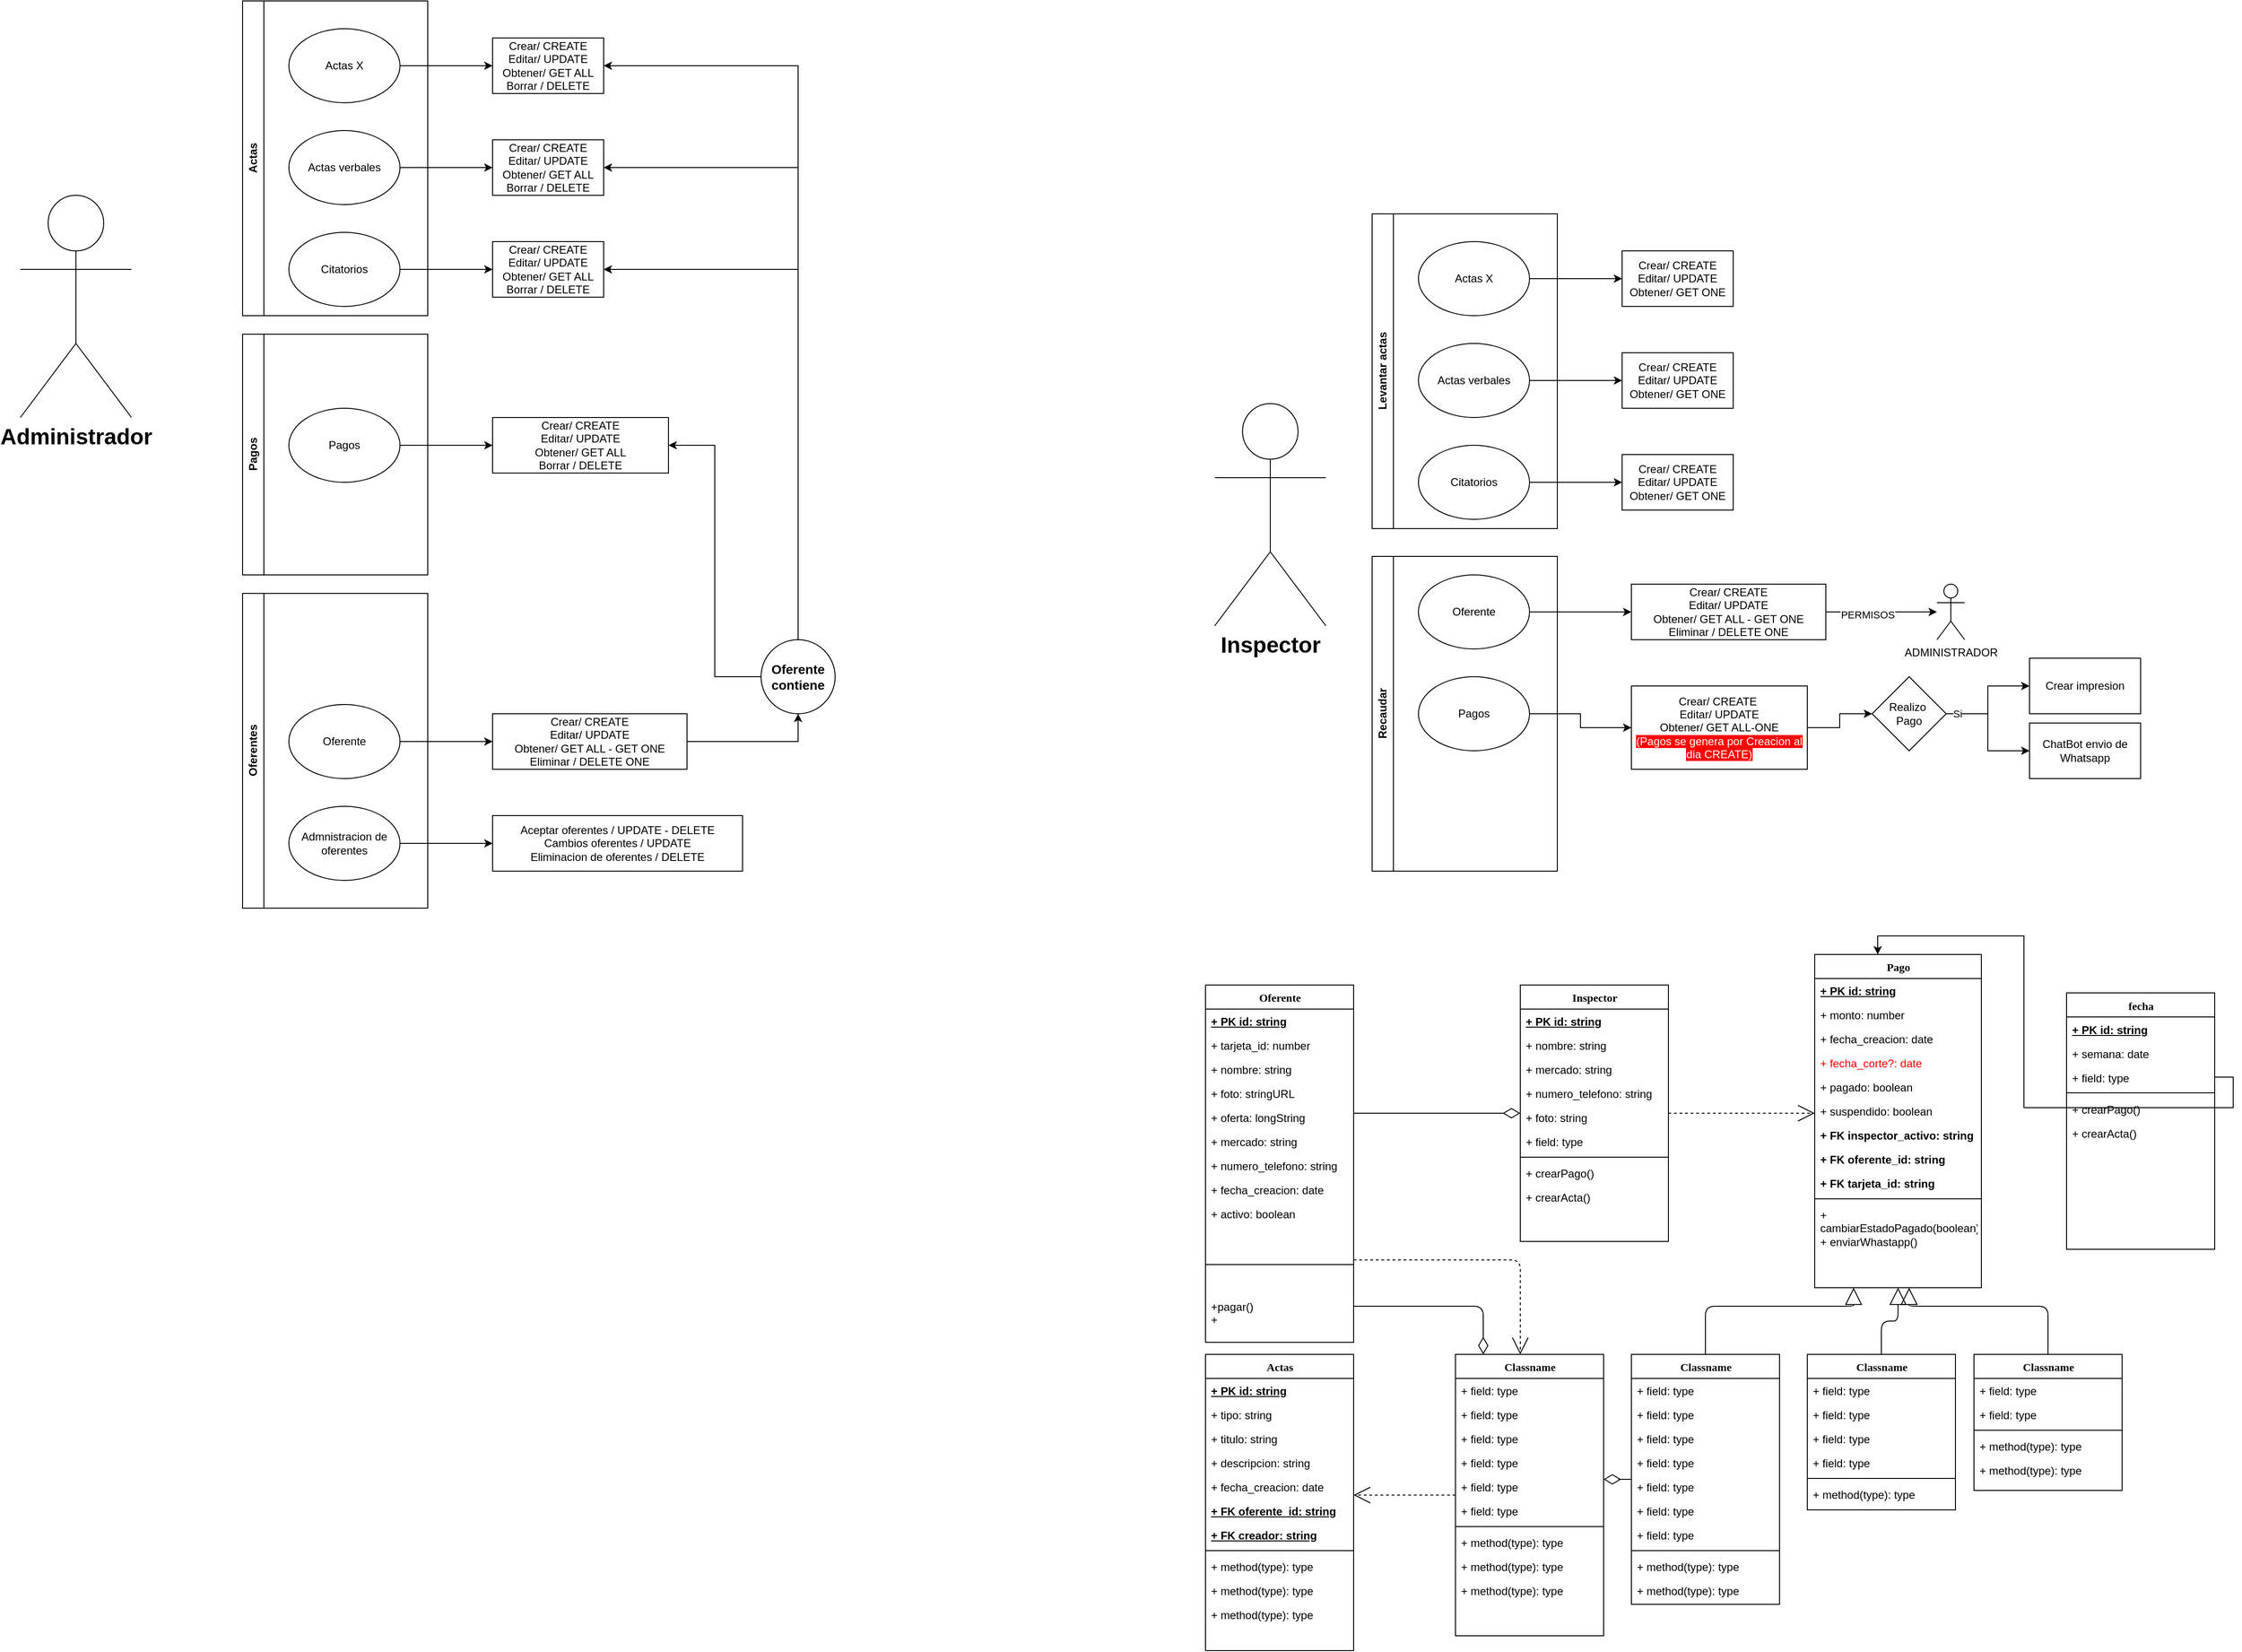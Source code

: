 <mxfile version="24.7.16">
  <diagram name="Page-1" id="xDHGTsOWCGYoqHOeXdll">
    <mxGraphModel dx="1562" dy="745" grid="1" gridSize="10" guides="1" tooltips="1" connect="1" arrows="1" fold="1" page="1" pageScale="1" pageWidth="827" pageHeight="1169" math="0" shadow="0">
      <root>
        <mxCell id="0" />
        <mxCell id="1" parent="0" />
        <mxCell id="ZH_cNL7E5htuCzBtgb42-1" style="edgeStyle=orthogonalEdgeStyle;html=1;labelBackgroundColor=none;startFill=0;startSize=8;endArrow=open;endFill=0;endSize=16;fontFamily=Verdana;fontSize=12;dashed=1;" edge="1" parent="1" source="ZH_cNL7E5htuCzBtgb42-3" target="ZH_cNL7E5htuCzBtgb42-55">
          <mxGeometry relative="1" as="geometry">
            <Array as="points">
              <mxPoint x="1420" y="1400" />
              <mxPoint x="1660" y="1400" />
            </Array>
          </mxGeometry>
        </mxCell>
        <mxCell id="ZH_cNL7E5htuCzBtgb42-2" style="edgeStyle=orthogonalEdgeStyle;html=1;labelBackgroundColor=none;startFill=0;startSize=8;endArrow=diamondThin;endFill=0;endSize=16;fontFamily=Verdana;fontSize=12;" edge="1" parent="1" source="ZH_cNL7E5htuCzBtgb42-3" target="ZH_cNL7E5htuCzBtgb42-55">
          <mxGeometry relative="1" as="geometry">
            <Array as="points">
              <mxPoint x="1370" y="1450" />
              <mxPoint x="1620" y="1450" />
            </Array>
          </mxGeometry>
        </mxCell>
        <mxCell id="ZH_cNL7E5htuCzBtgb42-3" value="Oferente" style="swimlane;html=1;fontStyle=1;align=center;verticalAlign=top;childLayout=stackLayout;horizontal=1;startSize=26;horizontalStack=0;resizeParent=1;resizeLast=0;collapsible=1;marginBottom=0;swimlaneFillColor=#ffffff;rounded=0;shadow=0;comic=0;labelBackgroundColor=none;strokeWidth=1;fillColor=none;fontFamily=Verdana;fontSize=12" vertex="1" parent="1">
          <mxGeometry x="1320" y="1103" width="160" height="386" as="geometry" />
        </mxCell>
        <mxCell id="ZH_cNL7E5htuCzBtgb42-4" value="+ PK id: string" style="text;html=1;strokeColor=none;fillColor=none;align=left;verticalAlign=top;spacingLeft=4;spacingRight=4;whiteSpace=wrap;overflow=hidden;rotatable=0;points=[[0,0.5],[1,0.5]];portConstraint=eastwest;fontStyle=5" vertex="1" parent="ZH_cNL7E5htuCzBtgb42-3">
          <mxGeometry y="26" width="160" height="26" as="geometry" />
        </mxCell>
        <mxCell id="ZH_cNL7E5htuCzBtgb42-5" value="+ tarjeta_id: number" style="text;html=1;strokeColor=none;fillColor=none;align=left;verticalAlign=top;spacingLeft=4;spacingRight=4;whiteSpace=wrap;overflow=hidden;rotatable=0;points=[[0,0.5],[1,0.5]];portConstraint=eastwest;" vertex="1" parent="ZH_cNL7E5htuCzBtgb42-3">
          <mxGeometry y="52" width="160" height="26" as="geometry" />
        </mxCell>
        <mxCell id="ZH_cNL7E5htuCzBtgb42-6" value="+ nombre: string" style="text;html=1;strokeColor=none;fillColor=none;align=left;verticalAlign=top;spacingLeft=4;spacingRight=4;whiteSpace=wrap;overflow=hidden;rotatable=0;points=[[0,0.5],[1,0.5]];portConstraint=eastwest;" vertex="1" parent="ZH_cNL7E5htuCzBtgb42-3">
          <mxGeometry y="78" width="160" height="26" as="geometry" />
        </mxCell>
        <mxCell id="ZH_cNL7E5htuCzBtgb42-7" value="+ foto: stringURL" style="text;html=1;strokeColor=none;fillColor=none;align=left;verticalAlign=top;spacingLeft=4;spacingRight=4;whiteSpace=wrap;overflow=hidden;rotatable=0;points=[[0,0.5],[1,0.5]];portConstraint=eastwest;" vertex="1" parent="ZH_cNL7E5htuCzBtgb42-3">
          <mxGeometry y="104" width="160" height="26" as="geometry" />
        </mxCell>
        <mxCell id="ZH_cNL7E5htuCzBtgb42-8" value="+ oferta: longString" style="text;html=1;strokeColor=none;fillColor=none;align=left;verticalAlign=top;spacingLeft=4;spacingRight=4;whiteSpace=wrap;overflow=hidden;rotatable=0;points=[[0,0.5],[1,0.5]];portConstraint=eastwest;" vertex="1" parent="ZH_cNL7E5htuCzBtgb42-3">
          <mxGeometry y="130" width="160" height="26" as="geometry" />
        </mxCell>
        <mxCell id="ZH_cNL7E5htuCzBtgb42-9" value="+ mercado: string" style="text;html=1;strokeColor=none;fillColor=none;align=left;verticalAlign=top;spacingLeft=4;spacingRight=4;whiteSpace=wrap;overflow=hidden;rotatable=0;points=[[0,0.5],[1,0.5]];portConstraint=eastwest;" vertex="1" parent="ZH_cNL7E5htuCzBtgb42-3">
          <mxGeometry y="156" width="160" height="26" as="geometry" />
        </mxCell>
        <mxCell id="ZH_cNL7E5htuCzBtgb42-10" value="+ numero_telefono: string" style="text;html=1;strokeColor=none;fillColor=none;align=left;verticalAlign=top;spacingLeft=4;spacingRight=4;whiteSpace=wrap;overflow=hidden;rotatable=0;points=[[0,0.5],[1,0.5]];portConstraint=eastwest;" vertex="1" parent="ZH_cNL7E5htuCzBtgb42-3">
          <mxGeometry y="182" width="160" height="26" as="geometry" />
        </mxCell>
        <mxCell id="ZH_cNL7E5htuCzBtgb42-11" value="+ fecha_creacion: date" style="text;html=1;strokeColor=none;fillColor=none;align=left;verticalAlign=top;spacingLeft=4;spacingRight=4;whiteSpace=wrap;overflow=hidden;rotatable=0;points=[[0,0.5],[1,0.5]];portConstraint=eastwest;" vertex="1" parent="ZH_cNL7E5htuCzBtgb42-3">
          <mxGeometry y="208" width="160" height="26" as="geometry" />
        </mxCell>
        <mxCell id="ZH_cNL7E5htuCzBtgb42-12" value="+ activo: boolean" style="text;html=1;strokeColor=none;fillColor=none;align=left;verticalAlign=top;spacingLeft=4;spacingRight=4;whiteSpace=wrap;overflow=hidden;rotatable=0;points=[[0,0.5],[1,0.5]];portConstraint=eastwest;" vertex="1" parent="ZH_cNL7E5htuCzBtgb42-3">
          <mxGeometry y="234" width="160" height="36" as="geometry" />
        </mxCell>
        <mxCell id="ZH_cNL7E5htuCzBtgb42-13" value="" style="line;html=1;strokeWidth=1;fillColor=none;align=left;verticalAlign=middle;spacingTop=-1;spacingLeft=3;spacingRight=3;rotatable=0;labelPosition=right;points=[];portConstraint=eastwest;" vertex="1" parent="ZH_cNL7E5htuCzBtgb42-3">
          <mxGeometry y="270" width="160" height="64" as="geometry" />
        </mxCell>
        <mxCell id="ZH_cNL7E5htuCzBtgb42-14" value="+pagar()&lt;div&gt;+&lt;/div&gt;" style="text;html=1;strokeColor=none;fillColor=none;align=left;verticalAlign=top;spacingLeft=4;spacingRight=4;whiteSpace=wrap;overflow=hidden;rotatable=0;points=[[0,0.5],[1,0.5]];portConstraint=eastwest;" vertex="1" parent="ZH_cNL7E5htuCzBtgb42-3">
          <mxGeometry y="334" width="160" height="36" as="geometry" />
        </mxCell>
        <mxCell id="ZH_cNL7E5htuCzBtgb42-16" style="edgeStyle=elbowEdgeStyle;html=1;labelBackgroundColor=none;startFill=0;startSize=8;endArrow=open;endFill=0;endSize=16;fontFamily=Verdana;fontSize=12;elbow=vertical;dashed=1;" edge="1" parent="1" source="ZH_cNL7E5htuCzBtgb42-17" target="ZH_cNL7E5htuCzBtgb42-28">
          <mxGeometry relative="1" as="geometry" />
        </mxCell>
        <mxCell id="ZH_cNL7E5htuCzBtgb42-17" value="Inspector" style="swimlane;html=1;fontStyle=1;align=center;verticalAlign=top;childLayout=stackLayout;horizontal=1;startSize=26;horizontalStack=0;resizeParent=1;resizeLast=0;collapsible=1;marginBottom=0;swimlaneFillColor=#ffffff;rounded=0;shadow=0;comic=0;labelBackgroundColor=none;strokeWidth=1;fillColor=none;fontFamily=Verdana;fontSize=12" vertex="1" parent="1">
          <mxGeometry x="1660" y="1103" width="160" height="277" as="geometry" />
        </mxCell>
        <mxCell id="ZH_cNL7E5htuCzBtgb42-18" value="+ PK id: string" style="text;html=1;strokeColor=none;fillColor=none;align=left;verticalAlign=top;spacingLeft=4;spacingRight=4;whiteSpace=wrap;overflow=hidden;rotatable=0;points=[[0,0.5],[1,0.5]];portConstraint=eastwest;fontStyle=5" vertex="1" parent="ZH_cNL7E5htuCzBtgb42-17">
          <mxGeometry y="26" width="160" height="26" as="geometry" />
        </mxCell>
        <mxCell id="ZH_cNL7E5htuCzBtgb42-19" value="+ nombre: string" style="text;html=1;strokeColor=none;fillColor=none;align=left;verticalAlign=top;spacingLeft=4;spacingRight=4;whiteSpace=wrap;overflow=hidden;rotatable=0;points=[[0,0.5],[1,0.5]];portConstraint=eastwest;" vertex="1" parent="ZH_cNL7E5htuCzBtgb42-17">
          <mxGeometry y="52" width="160" height="26" as="geometry" />
        </mxCell>
        <mxCell id="ZH_cNL7E5htuCzBtgb42-20" value="+ mercado: string" style="text;html=1;strokeColor=none;fillColor=none;align=left;verticalAlign=top;spacingLeft=4;spacingRight=4;whiteSpace=wrap;overflow=hidden;rotatable=0;points=[[0,0.5],[1,0.5]];portConstraint=eastwest;" vertex="1" parent="ZH_cNL7E5htuCzBtgb42-17">
          <mxGeometry y="78" width="160" height="26" as="geometry" />
        </mxCell>
        <mxCell id="ZH_cNL7E5htuCzBtgb42-21" value="+ numero_telefono: string" style="text;html=1;strokeColor=none;fillColor=none;align=left;verticalAlign=top;spacingLeft=4;spacingRight=4;whiteSpace=wrap;overflow=hidden;rotatable=0;points=[[0,0.5],[1,0.5]];portConstraint=eastwest;" vertex="1" parent="ZH_cNL7E5htuCzBtgb42-17">
          <mxGeometry y="104" width="160" height="26" as="geometry" />
        </mxCell>
        <mxCell id="ZH_cNL7E5htuCzBtgb42-22" value="+ foto: string" style="text;html=1;strokeColor=none;fillColor=none;align=left;verticalAlign=top;spacingLeft=4;spacingRight=4;whiteSpace=wrap;overflow=hidden;rotatable=0;points=[[0,0.5],[1,0.5]];portConstraint=eastwest;" vertex="1" parent="ZH_cNL7E5htuCzBtgb42-17">
          <mxGeometry y="130" width="160" height="26" as="geometry" />
        </mxCell>
        <mxCell id="ZH_cNL7E5htuCzBtgb42-23" value="+ field: type" style="text;html=1;strokeColor=none;fillColor=none;align=left;verticalAlign=top;spacingLeft=4;spacingRight=4;whiteSpace=wrap;overflow=hidden;rotatable=0;points=[[0,0.5],[1,0.5]];portConstraint=eastwest;" vertex="1" parent="ZH_cNL7E5htuCzBtgb42-17">
          <mxGeometry y="156" width="160" height="26" as="geometry" />
        </mxCell>
        <mxCell id="ZH_cNL7E5htuCzBtgb42-24" value="" style="line;html=1;strokeWidth=1;fillColor=none;align=left;verticalAlign=middle;spacingTop=-1;spacingLeft=3;spacingRight=3;rotatable=0;labelPosition=right;points=[];portConstraint=eastwest;" vertex="1" parent="ZH_cNL7E5htuCzBtgb42-17">
          <mxGeometry y="182" width="160" height="8" as="geometry" />
        </mxCell>
        <mxCell id="ZH_cNL7E5htuCzBtgb42-25" value="+ crearPago()" style="text;html=1;strokeColor=none;fillColor=none;align=left;verticalAlign=top;spacingLeft=4;spacingRight=4;whiteSpace=wrap;overflow=hidden;rotatable=0;points=[[0,0.5],[1,0.5]];portConstraint=eastwest;" vertex="1" parent="ZH_cNL7E5htuCzBtgb42-17">
          <mxGeometry y="190" width="160" height="26" as="geometry" />
        </mxCell>
        <mxCell id="ZH_cNL7E5htuCzBtgb42-27" value="+ crearActa()" style="text;html=1;strokeColor=none;fillColor=none;align=left;verticalAlign=top;spacingLeft=4;spacingRight=4;whiteSpace=wrap;overflow=hidden;rotatable=0;points=[[0,0.5],[1,0.5]];portConstraint=eastwest;" vertex="1" parent="ZH_cNL7E5htuCzBtgb42-17">
          <mxGeometry y="216" width="160" height="26" as="geometry" />
        </mxCell>
        <mxCell id="ZH_cNL7E5htuCzBtgb42-28" value="Pago" style="swimlane;html=1;fontStyle=1;align=center;verticalAlign=top;childLayout=stackLayout;horizontal=1;startSize=26;horizontalStack=0;resizeParent=1;resizeLast=0;collapsible=1;marginBottom=0;swimlaneFillColor=#ffffff;rounded=0;shadow=0;comic=0;labelBackgroundColor=none;strokeWidth=1;fillColor=none;fontFamily=Verdana;fontSize=12" vertex="1" parent="1">
          <mxGeometry x="1978" y="1070" width="180" height="360" as="geometry" />
        </mxCell>
        <mxCell id="ZH_cNL7E5htuCzBtgb42-29" value="+ PK id: string" style="text;html=1;strokeColor=none;fillColor=none;align=left;verticalAlign=top;spacingLeft=4;spacingRight=4;whiteSpace=wrap;overflow=hidden;rotatable=0;points=[[0,0.5],[1,0.5]];portConstraint=eastwest;fontStyle=5" vertex="1" parent="ZH_cNL7E5htuCzBtgb42-28">
          <mxGeometry y="26" width="180" height="26" as="geometry" />
        </mxCell>
        <mxCell id="ZH_cNL7E5htuCzBtgb42-30" value="+ monto: number" style="text;html=1;strokeColor=none;fillColor=none;align=left;verticalAlign=top;spacingLeft=4;spacingRight=4;whiteSpace=wrap;overflow=hidden;rotatable=0;points=[[0,0.5],[1,0.5]];portConstraint=eastwest;" vertex="1" parent="ZH_cNL7E5htuCzBtgb42-28">
          <mxGeometry y="52" width="180" height="26" as="geometry" />
        </mxCell>
        <mxCell id="ZH_cNL7E5htuCzBtgb42-31" value="+ fecha_creacion: date" style="text;html=1;strokeColor=none;fillColor=none;align=left;verticalAlign=top;spacingLeft=4;spacingRight=4;whiteSpace=wrap;overflow=hidden;rotatable=0;points=[[0,0.5],[1,0.5]];portConstraint=eastwest;" vertex="1" parent="ZH_cNL7E5htuCzBtgb42-28">
          <mxGeometry y="78" width="180" height="26" as="geometry" />
        </mxCell>
        <mxCell id="ZH_cNL7E5htuCzBtgb42-32" value="&lt;font color=&quot;#ff0000&quot;&gt;+ fecha_corte?: date&lt;/font&gt;" style="text;html=1;strokeColor=none;fillColor=none;align=left;verticalAlign=top;spacingLeft=4;spacingRight=4;whiteSpace=wrap;overflow=hidden;rotatable=0;points=[[0,0.5],[1,0.5]];portConstraint=eastwest;" vertex="1" parent="ZH_cNL7E5htuCzBtgb42-28">
          <mxGeometry y="104" width="180" height="26" as="geometry" />
        </mxCell>
        <mxCell id="ZH_cNL7E5htuCzBtgb42-33" value="+ pagado: boolean" style="text;html=1;strokeColor=none;fillColor=none;align=left;verticalAlign=top;spacingLeft=4;spacingRight=4;whiteSpace=wrap;overflow=hidden;rotatable=0;points=[[0,0.5],[1,0.5]];portConstraint=eastwest;" vertex="1" parent="ZH_cNL7E5htuCzBtgb42-28">
          <mxGeometry y="130" width="180" height="26" as="geometry" />
        </mxCell>
        <mxCell id="ZH_cNL7E5htuCzBtgb42-34" value="+ suspendido: boolean" style="text;html=1;strokeColor=none;fillColor=none;align=left;verticalAlign=top;spacingLeft=4;spacingRight=4;whiteSpace=wrap;overflow=hidden;rotatable=0;points=[[0,0.5],[1,0.5]];portConstraint=eastwest;" vertex="1" parent="ZH_cNL7E5htuCzBtgb42-28">
          <mxGeometry y="156" width="180" height="26" as="geometry" />
        </mxCell>
        <mxCell id="ZH_cNL7E5htuCzBtgb42-35" value="+ FK inspector_activo: string" style="text;html=1;strokeColor=none;fillColor=none;align=left;verticalAlign=top;spacingLeft=4;spacingRight=4;whiteSpace=wrap;overflow=hidden;rotatable=0;points=[[0,0.5],[1,0.5]];portConstraint=eastwest;fontStyle=1" vertex="1" parent="ZH_cNL7E5htuCzBtgb42-28">
          <mxGeometry y="182" width="180" height="26" as="geometry" />
        </mxCell>
        <mxCell id="ZH_cNL7E5htuCzBtgb42-36" value="+ FK oferente_id: string" style="text;html=1;strokeColor=none;fillColor=none;align=left;verticalAlign=top;spacingLeft=4;spacingRight=4;whiteSpace=wrap;overflow=hidden;rotatable=0;points=[[0,0.5],[1,0.5]];portConstraint=eastwest;fontStyle=1" vertex="1" parent="ZH_cNL7E5htuCzBtgb42-28">
          <mxGeometry y="208" width="180" height="26" as="geometry" />
        </mxCell>
        <mxCell id="ZH_cNL7E5htuCzBtgb42-37" value="+ FK tarjeta_id: string" style="text;html=1;strokeColor=none;fillColor=none;align=left;verticalAlign=top;spacingLeft=4;spacingRight=4;whiteSpace=wrap;overflow=hidden;rotatable=0;points=[[0,0.5],[1,0.5]];portConstraint=eastwest;fontStyle=1" vertex="1" parent="ZH_cNL7E5htuCzBtgb42-28">
          <mxGeometry y="234" width="180" height="26" as="geometry" />
        </mxCell>
        <mxCell id="ZH_cNL7E5htuCzBtgb42-38" value="" style="line;html=1;strokeWidth=1;fillColor=none;align=left;verticalAlign=middle;spacingTop=-1;spacingLeft=3;spacingRight=3;rotatable=0;labelPosition=right;points=[];portConstraint=eastwest;" vertex="1" parent="ZH_cNL7E5htuCzBtgb42-28">
          <mxGeometry y="260" width="180" height="8" as="geometry" />
        </mxCell>
        <mxCell id="ZH_cNL7E5htuCzBtgb42-40" value="+ cambiarEstadoPagado(boolean):boolean&lt;div&gt;+ enviarWhastapp()&lt;/div&gt;" style="text;html=1;strokeColor=none;fillColor=none;align=left;verticalAlign=top;spacingLeft=4;spacingRight=4;whiteSpace=wrap;overflow=hidden;rotatable=0;points=[[0,0.5],[1,0.5]];portConstraint=eastwest;" vertex="1" parent="ZH_cNL7E5htuCzBtgb42-28">
          <mxGeometry y="268" width="180" height="92" as="geometry" />
        </mxCell>
        <mxCell id="ZH_cNL7E5htuCzBtgb42-41" style="edgeStyle=elbowEdgeStyle;html=1;labelBackgroundColor=none;startFill=0;startSize=8;endArrow=open;endFill=0;endSize=16;fontFamily=Verdana;fontSize=12;elbow=vertical;dashed=1;" edge="1" parent="1" source="ZH_cNL7E5htuCzBtgb42-55" target="ZH_cNL7E5htuCzBtgb42-42">
          <mxGeometry relative="1" as="geometry" />
        </mxCell>
        <mxCell id="ZH_cNL7E5htuCzBtgb42-42" value="Actas" style="swimlane;html=1;fontStyle=1;align=center;verticalAlign=top;childLayout=stackLayout;horizontal=1;startSize=26;horizontalStack=0;resizeParent=1;resizeLast=0;collapsible=1;marginBottom=0;swimlaneFillColor=#ffffff;rounded=0;shadow=0;comic=0;labelBackgroundColor=none;strokeWidth=1;fillColor=none;fontFamily=Verdana;fontSize=12" vertex="1" parent="1">
          <mxGeometry x="1320" y="1502" width="160" height="320" as="geometry" />
        </mxCell>
        <mxCell id="ZH_cNL7E5htuCzBtgb42-43" value="+ PK id: string" style="text;html=1;strokeColor=none;fillColor=none;align=left;verticalAlign=top;spacingLeft=4;spacingRight=4;whiteSpace=wrap;overflow=hidden;rotatable=0;points=[[0,0.5],[1,0.5]];portConstraint=eastwest;fontStyle=5" vertex="1" parent="ZH_cNL7E5htuCzBtgb42-42">
          <mxGeometry y="26" width="160" height="26" as="geometry" />
        </mxCell>
        <mxCell id="ZH_cNL7E5htuCzBtgb42-44" value="+ tipo: string" style="text;html=1;strokeColor=none;fillColor=none;align=left;verticalAlign=top;spacingLeft=4;spacingRight=4;whiteSpace=wrap;overflow=hidden;rotatable=0;points=[[0,0.5],[1,0.5]];portConstraint=eastwest;" vertex="1" parent="ZH_cNL7E5htuCzBtgb42-42">
          <mxGeometry y="52" width="160" height="26" as="geometry" />
        </mxCell>
        <mxCell id="ZH_cNL7E5htuCzBtgb42-151" value="+ titulo: string" style="text;html=1;strokeColor=none;fillColor=none;align=left;verticalAlign=top;spacingLeft=4;spacingRight=4;whiteSpace=wrap;overflow=hidden;rotatable=0;points=[[0,0.5],[1,0.5]];portConstraint=eastwest;" vertex="1" parent="ZH_cNL7E5htuCzBtgb42-42">
          <mxGeometry y="78" width="160" height="26" as="geometry" />
        </mxCell>
        <mxCell id="ZH_cNL7E5htuCzBtgb42-45" value="+ descripcion: string" style="text;html=1;strokeColor=none;fillColor=none;align=left;verticalAlign=top;spacingLeft=4;spacingRight=4;whiteSpace=wrap;overflow=hidden;rotatable=0;points=[[0,0.5],[1,0.5]];portConstraint=eastwest;" vertex="1" parent="ZH_cNL7E5htuCzBtgb42-42">
          <mxGeometry y="104" width="160" height="26" as="geometry" />
        </mxCell>
        <mxCell id="ZH_cNL7E5htuCzBtgb42-47" value="+ fecha_creacion: date" style="text;html=1;strokeColor=none;fillColor=none;align=left;verticalAlign=top;spacingLeft=4;spacingRight=4;whiteSpace=wrap;overflow=hidden;rotatable=0;points=[[0,0.5],[1,0.5]];portConstraint=eastwest;" vertex="1" parent="ZH_cNL7E5htuCzBtgb42-42">
          <mxGeometry y="130" width="160" height="26" as="geometry" />
        </mxCell>
        <mxCell id="ZH_cNL7E5htuCzBtgb42-48" value="+ FK oferente_id: string" style="text;html=1;strokeColor=none;fillColor=none;align=left;verticalAlign=top;spacingLeft=4;spacingRight=4;whiteSpace=wrap;overflow=hidden;rotatable=0;points=[[0,0.5],[1,0.5]];portConstraint=eastwest;fontStyle=5" vertex="1" parent="ZH_cNL7E5htuCzBtgb42-42">
          <mxGeometry y="156" width="160" height="26" as="geometry" />
        </mxCell>
        <mxCell id="ZH_cNL7E5htuCzBtgb42-49" value="+ FK creador: string" style="text;html=1;strokeColor=none;fillColor=none;align=left;verticalAlign=top;spacingLeft=4;spacingRight=4;whiteSpace=wrap;overflow=hidden;rotatable=0;points=[[0,0.5],[1,0.5]];portConstraint=eastwest;fontStyle=5" vertex="1" parent="ZH_cNL7E5htuCzBtgb42-42">
          <mxGeometry y="182" width="160" height="26" as="geometry" />
        </mxCell>
        <mxCell id="ZH_cNL7E5htuCzBtgb42-50" value="" style="line;html=1;strokeWidth=1;fillColor=none;align=left;verticalAlign=middle;spacingTop=-1;spacingLeft=3;spacingRight=3;rotatable=0;labelPosition=right;points=[];portConstraint=eastwest;" vertex="1" parent="ZH_cNL7E5htuCzBtgb42-42">
          <mxGeometry y="208" width="160" height="8" as="geometry" />
        </mxCell>
        <mxCell id="ZH_cNL7E5htuCzBtgb42-51" value="+ method(type): type" style="text;html=1;strokeColor=none;fillColor=none;align=left;verticalAlign=top;spacingLeft=4;spacingRight=4;whiteSpace=wrap;overflow=hidden;rotatable=0;points=[[0,0.5],[1,0.5]];portConstraint=eastwest;" vertex="1" parent="ZH_cNL7E5htuCzBtgb42-42">
          <mxGeometry y="216" width="160" height="26" as="geometry" />
        </mxCell>
        <mxCell id="ZH_cNL7E5htuCzBtgb42-52" value="+ method(type): type" style="text;html=1;strokeColor=none;fillColor=none;align=left;verticalAlign=top;spacingLeft=4;spacingRight=4;whiteSpace=wrap;overflow=hidden;rotatable=0;points=[[0,0.5],[1,0.5]];portConstraint=eastwest;" vertex="1" parent="ZH_cNL7E5htuCzBtgb42-42">
          <mxGeometry y="242" width="160" height="26" as="geometry" />
        </mxCell>
        <mxCell id="ZH_cNL7E5htuCzBtgb42-53" value="+ method(type): type" style="text;html=1;strokeColor=none;fillColor=none;align=left;verticalAlign=top;spacingLeft=4;spacingRight=4;whiteSpace=wrap;overflow=hidden;rotatable=0;points=[[0,0.5],[1,0.5]];portConstraint=eastwest;" vertex="1" parent="ZH_cNL7E5htuCzBtgb42-42">
          <mxGeometry y="268" width="160" height="26" as="geometry" />
        </mxCell>
        <mxCell id="ZH_cNL7E5htuCzBtgb42-54" style="edgeStyle=elbowEdgeStyle;html=1;labelBackgroundColor=none;startFill=0;startSize=8;endArrow=diamondThin;endFill=0;endSize=16;fontFamily=Verdana;fontSize=12;elbow=vertical;" edge="1" parent="1" source="ZH_cNL7E5htuCzBtgb42-68" target="ZH_cNL7E5htuCzBtgb42-55">
          <mxGeometry relative="1" as="geometry" />
        </mxCell>
        <mxCell id="ZH_cNL7E5htuCzBtgb42-55" value="Classname" style="swimlane;html=1;fontStyle=1;align=center;verticalAlign=top;childLayout=stackLayout;horizontal=1;startSize=26;horizontalStack=0;resizeParent=1;resizeLast=0;collapsible=1;marginBottom=0;swimlaneFillColor=#ffffff;rounded=0;shadow=0;comic=0;labelBackgroundColor=none;strokeWidth=1;fillColor=none;fontFamily=Verdana;fontSize=12" vertex="1" parent="1">
          <mxGeometry x="1590" y="1502" width="160" height="304" as="geometry" />
        </mxCell>
        <mxCell id="ZH_cNL7E5htuCzBtgb42-56" value="+ field: type" style="text;html=1;strokeColor=none;fillColor=none;align=left;verticalAlign=top;spacingLeft=4;spacingRight=4;whiteSpace=wrap;overflow=hidden;rotatable=0;points=[[0,0.5],[1,0.5]];portConstraint=eastwest;" vertex="1" parent="ZH_cNL7E5htuCzBtgb42-55">
          <mxGeometry y="26" width="160" height="26" as="geometry" />
        </mxCell>
        <mxCell id="ZH_cNL7E5htuCzBtgb42-57" value="+ field: type" style="text;html=1;strokeColor=none;fillColor=none;align=left;verticalAlign=top;spacingLeft=4;spacingRight=4;whiteSpace=wrap;overflow=hidden;rotatable=0;points=[[0,0.5],[1,0.5]];portConstraint=eastwest;" vertex="1" parent="ZH_cNL7E5htuCzBtgb42-55">
          <mxGeometry y="52" width="160" height="26" as="geometry" />
        </mxCell>
        <mxCell id="ZH_cNL7E5htuCzBtgb42-58" value="+ field: type" style="text;html=1;strokeColor=none;fillColor=none;align=left;verticalAlign=top;spacingLeft=4;spacingRight=4;whiteSpace=wrap;overflow=hidden;rotatable=0;points=[[0,0.5],[1,0.5]];portConstraint=eastwest;" vertex="1" parent="ZH_cNL7E5htuCzBtgb42-55">
          <mxGeometry y="78" width="160" height="26" as="geometry" />
        </mxCell>
        <mxCell id="ZH_cNL7E5htuCzBtgb42-59" value="+ field: type" style="text;html=1;strokeColor=none;fillColor=none;align=left;verticalAlign=top;spacingLeft=4;spacingRight=4;whiteSpace=wrap;overflow=hidden;rotatable=0;points=[[0,0.5],[1,0.5]];portConstraint=eastwest;" vertex="1" parent="ZH_cNL7E5htuCzBtgb42-55">
          <mxGeometry y="104" width="160" height="26" as="geometry" />
        </mxCell>
        <mxCell id="ZH_cNL7E5htuCzBtgb42-60" value="+ field: type" style="text;html=1;strokeColor=none;fillColor=none;align=left;verticalAlign=top;spacingLeft=4;spacingRight=4;whiteSpace=wrap;overflow=hidden;rotatable=0;points=[[0,0.5],[1,0.5]];portConstraint=eastwest;" vertex="1" parent="ZH_cNL7E5htuCzBtgb42-55">
          <mxGeometry y="130" width="160" height="26" as="geometry" />
        </mxCell>
        <mxCell id="ZH_cNL7E5htuCzBtgb42-61" value="+ field: type" style="text;html=1;strokeColor=none;fillColor=none;align=left;verticalAlign=top;spacingLeft=4;spacingRight=4;whiteSpace=wrap;overflow=hidden;rotatable=0;points=[[0,0.5],[1,0.5]];portConstraint=eastwest;" vertex="1" parent="ZH_cNL7E5htuCzBtgb42-55">
          <mxGeometry y="156" width="160" height="26" as="geometry" />
        </mxCell>
        <mxCell id="ZH_cNL7E5htuCzBtgb42-62" value="" style="line;html=1;strokeWidth=1;fillColor=none;align=left;verticalAlign=middle;spacingTop=-1;spacingLeft=3;spacingRight=3;rotatable=0;labelPosition=right;points=[];portConstraint=eastwest;" vertex="1" parent="ZH_cNL7E5htuCzBtgb42-55">
          <mxGeometry y="182" width="160" height="8" as="geometry" />
        </mxCell>
        <mxCell id="ZH_cNL7E5htuCzBtgb42-64" value="+ method(type): type" style="text;html=1;strokeColor=none;fillColor=none;align=left;verticalAlign=top;spacingLeft=4;spacingRight=4;whiteSpace=wrap;overflow=hidden;rotatable=0;points=[[0,0.5],[1,0.5]];portConstraint=eastwest;" vertex="1" parent="ZH_cNL7E5htuCzBtgb42-55">
          <mxGeometry y="190" width="160" height="26" as="geometry" />
        </mxCell>
        <mxCell id="ZH_cNL7E5htuCzBtgb42-65" value="+ method(type): type" style="text;html=1;strokeColor=none;fillColor=none;align=left;verticalAlign=top;spacingLeft=4;spacingRight=4;whiteSpace=wrap;overflow=hidden;rotatable=0;points=[[0,0.5],[1,0.5]];portConstraint=eastwest;" vertex="1" parent="ZH_cNL7E5htuCzBtgb42-55">
          <mxGeometry y="216" width="160" height="26" as="geometry" />
        </mxCell>
        <mxCell id="ZH_cNL7E5htuCzBtgb42-66" value="+ method(type): type" style="text;html=1;strokeColor=none;fillColor=none;align=left;verticalAlign=top;spacingLeft=4;spacingRight=4;whiteSpace=wrap;overflow=hidden;rotatable=0;points=[[0,0.5],[1,0.5]];portConstraint=eastwest;" vertex="1" parent="ZH_cNL7E5htuCzBtgb42-55">
          <mxGeometry y="242" width="160" height="26" as="geometry" />
        </mxCell>
        <mxCell id="ZH_cNL7E5htuCzBtgb42-67" style="edgeStyle=orthogonalEdgeStyle;html=1;labelBackgroundColor=none;startFill=0;startSize=8;endArrow=block;endFill=0;endSize=16;fontFamily=Verdana;fontSize=12;" edge="1" parent="1" source="ZH_cNL7E5htuCzBtgb42-68" target="ZH_cNL7E5htuCzBtgb42-28">
          <mxGeometry relative="1" as="geometry">
            <Array as="points">
              <mxPoint x="1860" y="1450" />
              <mxPoint x="2020" y="1450" />
            </Array>
          </mxGeometry>
        </mxCell>
        <mxCell id="ZH_cNL7E5htuCzBtgb42-68" value="Classname" style="swimlane;html=1;fontStyle=1;align=center;verticalAlign=top;childLayout=stackLayout;horizontal=1;startSize=26;horizontalStack=0;resizeParent=1;resizeLast=0;collapsible=1;marginBottom=0;swimlaneFillColor=#ffffff;rounded=0;shadow=0;comic=0;labelBackgroundColor=none;strokeWidth=1;fillColor=none;fontFamily=Verdana;fontSize=12" vertex="1" parent="1">
          <mxGeometry x="1780" y="1502" width="160" height="270" as="geometry" />
        </mxCell>
        <mxCell id="ZH_cNL7E5htuCzBtgb42-69" value="+ field: type" style="text;html=1;strokeColor=none;fillColor=none;align=left;verticalAlign=top;spacingLeft=4;spacingRight=4;whiteSpace=wrap;overflow=hidden;rotatable=0;points=[[0,0.5],[1,0.5]];portConstraint=eastwest;" vertex="1" parent="ZH_cNL7E5htuCzBtgb42-68">
          <mxGeometry y="26" width="160" height="26" as="geometry" />
        </mxCell>
        <mxCell id="ZH_cNL7E5htuCzBtgb42-70" value="+ field: type" style="text;html=1;strokeColor=none;fillColor=none;align=left;verticalAlign=top;spacingLeft=4;spacingRight=4;whiteSpace=wrap;overflow=hidden;rotatable=0;points=[[0,0.5],[1,0.5]];portConstraint=eastwest;" vertex="1" parent="ZH_cNL7E5htuCzBtgb42-68">
          <mxGeometry y="52" width="160" height="26" as="geometry" />
        </mxCell>
        <mxCell id="ZH_cNL7E5htuCzBtgb42-71" value="+ field: type" style="text;html=1;strokeColor=none;fillColor=none;align=left;verticalAlign=top;spacingLeft=4;spacingRight=4;whiteSpace=wrap;overflow=hidden;rotatable=0;points=[[0,0.5],[1,0.5]];portConstraint=eastwest;" vertex="1" parent="ZH_cNL7E5htuCzBtgb42-68">
          <mxGeometry y="78" width="160" height="26" as="geometry" />
        </mxCell>
        <mxCell id="ZH_cNL7E5htuCzBtgb42-72" value="+ field: type" style="text;html=1;strokeColor=none;fillColor=none;align=left;verticalAlign=top;spacingLeft=4;spacingRight=4;whiteSpace=wrap;overflow=hidden;rotatable=0;points=[[0,0.5],[1,0.5]];portConstraint=eastwest;" vertex="1" parent="ZH_cNL7E5htuCzBtgb42-68">
          <mxGeometry y="104" width="160" height="26" as="geometry" />
        </mxCell>
        <mxCell id="ZH_cNL7E5htuCzBtgb42-73" value="+ field: type" style="text;html=1;strokeColor=none;fillColor=none;align=left;verticalAlign=top;spacingLeft=4;spacingRight=4;whiteSpace=wrap;overflow=hidden;rotatable=0;points=[[0,0.5],[1,0.5]];portConstraint=eastwest;" vertex="1" parent="ZH_cNL7E5htuCzBtgb42-68">
          <mxGeometry y="130" width="160" height="26" as="geometry" />
        </mxCell>
        <mxCell id="ZH_cNL7E5htuCzBtgb42-74" value="+ field: type" style="text;html=1;strokeColor=none;fillColor=none;align=left;verticalAlign=top;spacingLeft=4;spacingRight=4;whiteSpace=wrap;overflow=hidden;rotatable=0;points=[[0,0.5],[1,0.5]];portConstraint=eastwest;" vertex="1" parent="ZH_cNL7E5htuCzBtgb42-68">
          <mxGeometry y="156" width="160" height="26" as="geometry" />
        </mxCell>
        <mxCell id="ZH_cNL7E5htuCzBtgb42-75" value="+ field: type" style="text;html=1;strokeColor=none;fillColor=none;align=left;verticalAlign=top;spacingLeft=4;spacingRight=4;whiteSpace=wrap;overflow=hidden;rotatable=0;points=[[0,0.5],[1,0.5]];portConstraint=eastwest;" vertex="1" parent="ZH_cNL7E5htuCzBtgb42-68">
          <mxGeometry y="182" width="160" height="26" as="geometry" />
        </mxCell>
        <mxCell id="ZH_cNL7E5htuCzBtgb42-76" value="" style="line;html=1;strokeWidth=1;fillColor=none;align=left;verticalAlign=middle;spacingTop=-1;spacingLeft=3;spacingRight=3;rotatable=0;labelPosition=right;points=[];portConstraint=eastwest;" vertex="1" parent="ZH_cNL7E5htuCzBtgb42-68">
          <mxGeometry y="208" width="160" height="8" as="geometry" />
        </mxCell>
        <mxCell id="ZH_cNL7E5htuCzBtgb42-77" value="+ method(type): type" style="text;html=1;strokeColor=none;fillColor=none;align=left;verticalAlign=top;spacingLeft=4;spacingRight=4;whiteSpace=wrap;overflow=hidden;rotatable=0;points=[[0,0.5],[1,0.5]];portConstraint=eastwest;" vertex="1" parent="ZH_cNL7E5htuCzBtgb42-68">
          <mxGeometry y="216" width="160" height="26" as="geometry" />
        </mxCell>
        <mxCell id="ZH_cNL7E5htuCzBtgb42-78" value="+ method(type): type" style="text;html=1;strokeColor=none;fillColor=none;align=left;verticalAlign=top;spacingLeft=4;spacingRight=4;whiteSpace=wrap;overflow=hidden;rotatable=0;points=[[0,0.5],[1,0.5]];portConstraint=eastwest;" vertex="1" parent="ZH_cNL7E5htuCzBtgb42-68">
          <mxGeometry y="242" width="160" height="26" as="geometry" />
        </mxCell>
        <mxCell id="ZH_cNL7E5htuCzBtgb42-79" style="edgeStyle=orthogonalEdgeStyle;html=1;labelBackgroundColor=none;startFill=0;startSize=8;endArrow=block;endFill=0;endSize=16;fontFamily=Verdana;fontSize=12;" edge="1" parent="1" source="ZH_cNL7E5htuCzBtgb42-80" target="ZH_cNL7E5htuCzBtgb42-28">
          <mxGeometry relative="1" as="geometry" />
        </mxCell>
        <mxCell id="ZH_cNL7E5htuCzBtgb42-80" value="Classname" style="swimlane;html=1;fontStyle=1;align=center;verticalAlign=top;childLayout=stackLayout;horizontal=1;startSize=26;horizontalStack=0;resizeParent=1;resizeLast=0;collapsible=1;marginBottom=0;swimlaneFillColor=#ffffff;rounded=0;shadow=0;comic=0;labelBackgroundColor=none;strokeWidth=1;fillColor=none;fontFamily=Verdana;fontSize=12" vertex="1" parent="1">
          <mxGeometry x="1970" y="1502" width="160" height="168" as="geometry" />
        </mxCell>
        <mxCell id="ZH_cNL7E5htuCzBtgb42-81" value="+ field: type" style="text;html=1;strokeColor=none;fillColor=none;align=left;verticalAlign=top;spacingLeft=4;spacingRight=4;whiteSpace=wrap;overflow=hidden;rotatable=0;points=[[0,0.5],[1,0.5]];portConstraint=eastwest;" vertex="1" parent="ZH_cNL7E5htuCzBtgb42-80">
          <mxGeometry y="26" width="160" height="26" as="geometry" />
        </mxCell>
        <mxCell id="ZH_cNL7E5htuCzBtgb42-82" value="+ field: type" style="text;html=1;strokeColor=none;fillColor=none;align=left;verticalAlign=top;spacingLeft=4;spacingRight=4;whiteSpace=wrap;overflow=hidden;rotatable=0;points=[[0,0.5],[1,0.5]];portConstraint=eastwest;" vertex="1" parent="ZH_cNL7E5htuCzBtgb42-80">
          <mxGeometry y="52" width="160" height="26" as="geometry" />
        </mxCell>
        <mxCell id="ZH_cNL7E5htuCzBtgb42-83" value="+ field: type" style="text;html=1;strokeColor=none;fillColor=none;align=left;verticalAlign=top;spacingLeft=4;spacingRight=4;whiteSpace=wrap;overflow=hidden;rotatable=0;points=[[0,0.5],[1,0.5]];portConstraint=eastwest;" vertex="1" parent="ZH_cNL7E5htuCzBtgb42-80">
          <mxGeometry y="78" width="160" height="26" as="geometry" />
        </mxCell>
        <mxCell id="ZH_cNL7E5htuCzBtgb42-84" value="+ field: type" style="text;html=1;strokeColor=none;fillColor=none;align=left;verticalAlign=top;spacingLeft=4;spacingRight=4;whiteSpace=wrap;overflow=hidden;rotatable=0;points=[[0,0.5],[1,0.5]];portConstraint=eastwest;" vertex="1" parent="ZH_cNL7E5htuCzBtgb42-80">
          <mxGeometry y="104" width="160" height="26" as="geometry" />
        </mxCell>
        <mxCell id="ZH_cNL7E5htuCzBtgb42-85" value="" style="line;html=1;strokeWidth=1;fillColor=none;align=left;verticalAlign=middle;spacingTop=-1;spacingLeft=3;spacingRight=3;rotatable=0;labelPosition=right;points=[];portConstraint=eastwest;" vertex="1" parent="ZH_cNL7E5htuCzBtgb42-80">
          <mxGeometry y="130" width="160" height="8" as="geometry" />
        </mxCell>
        <mxCell id="ZH_cNL7E5htuCzBtgb42-86" value="+ method(type): type" style="text;html=1;strokeColor=none;fillColor=none;align=left;verticalAlign=top;spacingLeft=4;spacingRight=4;whiteSpace=wrap;overflow=hidden;rotatable=0;points=[[0,0.5],[1,0.5]];portConstraint=eastwest;" vertex="1" parent="ZH_cNL7E5htuCzBtgb42-80">
          <mxGeometry y="138" width="160" height="26" as="geometry" />
        </mxCell>
        <mxCell id="ZH_cNL7E5htuCzBtgb42-87" style="edgeStyle=orthogonalEdgeStyle;html=1;labelBackgroundColor=none;startFill=0;startSize=8;endArrow=block;endFill=0;endSize=16;fontFamily=Verdana;fontSize=12;" edge="1" parent="1" source="ZH_cNL7E5htuCzBtgb42-88" target="ZH_cNL7E5htuCzBtgb42-28">
          <mxGeometry relative="1" as="geometry">
            <Array as="points">
              <mxPoint x="2230" y="1450" />
              <mxPoint x="2080" y="1450" />
            </Array>
          </mxGeometry>
        </mxCell>
        <mxCell id="ZH_cNL7E5htuCzBtgb42-88" value="Classname" style="swimlane;html=1;fontStyle=1;align=center;verticalAlign=top;childLayout=stackLayout;horizontal=1;startSize=26;horizontalStack=0;resizeParent=1;resizeLast=0;collapsible=1;marginBottom=0;swimlaneFillColor=#ffffff;rounded=0;shadow=0;comic=0;labelBackgroundColor=none;strokeWidth=1;fillColor=none;fontFamily=Verdana;fontSize=12" vertex="1" parent="1">
          <mxGeometry x="2150" y="1502.0" width="160" height="147" as="geometry" />
        </mxCell>
        <mxCell id="ZH_cNL7E5htuCzBtgb42-89" value="+ field: type" style="text;html=1;strokeColor=none;fillColor=none;align=left;verticalAlign=top;spacingLeft=4;spacingRight=4;whiteSpace=wrap;overflow=hidden;rotatable=0;points=[[0,0.5],[1,0.5]];portConstraint=eastwest;" vertex="1" parent="ZH_cNL7E5htuCzBtgb42-88">
          <mxGeometry y="26" width="160" height="26" as="geometry" />
        </mxCell>
        <mxCell id="ZH_cNL7E5htuCzBtgb42-90" value="+ field: type" style="text;html=1;strokeColor=none;fillColor=none;align=left;verticalAlign=top;spacingLeft=4;spacingRight=4;whiteSpace=wrap;overflow=hidden;rotatable=0;points=[[0,0.5],[1,0.5]];portConstraint=eastwest;" vertex="1" parent="ZH_cNL7E5htuCzBtgb42-88">
          <mxGeometry y="52" width="160" height="26" as="geometry" />
        </mxCell>
        <mxCell id="ZH_cNL7E5htuCzBtgb42-91" value="" style="line;html=1;strokeWidth=1;fillColor=none;align=left;verticalAlign=middle;spacingTop=-1;spacingLeft=3;spacingRight=3;rotatable=0;labelPosition=right;points=[];portConstraint=eastwest;" vertex="1" parent="ZH_cNL7E5htuCzBtgb42-88">
          <mxGeometry y="78" width="160" height="8" as="geometry" />
        </mxCell>
        <mxCell id="ZH_cNL7E5htuCzBtgb42-92" value="+ method(type): type" style="text;html=1;strokeColor=none;fillColor=none;align=left;verticalAlign=top;spacingLeft=4;spacingRight=4;whiteSpace=wrap;overflow=hidden;rotatable=0;points=[[0,0.5],[1,0.5]];portConstraint=eastwest;" vertex="1" parent="ZH_cNL7E5htuCzBtgb42-88">
          <mxGeometry y="86" width="160" height="26" as="geometry" />
        </mxCell>
        <mxCell id="ZH_cNL7E5htuCzBtgb42-93" value="+ method(type): type" style="text;html=1;strokeColor=none;fillColor=none;align=left;verticalAlign=top;spacingLeft=4;spacingRight=4;whiteSpace=wrap;overflow=hidden;rotatable=0;points=[[0,0.5],[1,0.5]];portConstraint=eastwest;" vertex="1" parent="ZH_cNL7E5htuCzBtgb42-88">
          <mxGeometry y="112" width="160" height="26" as="geometry" />
        </mxCell>
        <mxCell id="ZH_cNL7E5htuCzBtgb42-94" style="edgeStyle=elbowEdgeStyle;html=1;labelBackgroundColor=none;startFill=0;startSize=8;endArrow=diamondThin;endFill=0;endSize=16;fontFamily=Verdana;fontSize=12;elbow=vertical;" edge="1" parent="1" source="ZH_cNL7E5htuCzBtgb42-3" target="ZH_cNL7E5htuCzBtgb42-17">
          <mxGeometry relative="1" as="geometry">
            <mxPoint x="1480" y="1279.882" as="sourcePoint" />
          </mxGeometry>
        </mxCell>
        <mxCell id="ZH_cNL7E5htuCzBtgb42-95" value="&lt;font style=&quot;font-size: 24px;&quot;&gt;&lt;b&gt;Inspector&lt;/b&gt;&lt;/font&gt;" style="shape=umlActor;verticalLabelPosition=bottom;verticalAlign=top;html=1;outlineConnect=0;" vertex="1" parent="1">
          <mxGeometry x="1330" y="475" width="120" height="240" as="geometry" />
        </mxCell>
        <mxCell id="ZH_cNL7E5htuCzBtgb42-96" value="Recaudar" style="swimlane;horizontal=0;whiteSpace=wrap;html=1;" vertex="1" parent="1">
          <mxGeometry x="1500" y="640" width="200" height="340" as="geometry" />
        </mxCell>
        <mxCell id="ZH_cNL7E5htuCzBtgb42-97" value="Oferente" style="ellipse;whiteSpace=wrap;html=1;" vertex="1" parent="ZH_cNL7E5htuCzBtgb42-96">
          <mxGeometry x="50" y="20" width="120" height="80" as="geometry" />
        </mxCell>
        <mxCell id="ZH_cNL7E5htuCzBtgb42-98" value="Pagos" style="ellipse;whiteSpace=wrap;html=1;" vertex="1" parent="ZH_cNL7E5htuCzBtgb42-96">
          <mxGeometry x="50" y="130" width="120" height="80" as="geometry" />
        </mxCell>
        <mxCell id="ZH_cNL7E5htuCzBtgb42-99" value="Levantar actas" style="swimlane;horizontal=0;whiteSpace=wrap;html=1;" vertex="1" parent="1">
          <mxGeometry x="1500" y="270" width="200" height="340" as="geometry" />
        </mxCell>
        <mxCell id="ZH_cNL7E5htuCzBtgb42-100" value="Actas X" style="ellipse;whiteSpace=wrap;html=1;" vertex="1" parent="ZH_cNL7E5htuCzBtgb42-99">
          <mxGeometry x="50" y="30" width="120" height="80" as="geometry" />
        </mxCell>
        <mxCell id="ZH_cNL7E5htuCzBtgb42-101" value="Actas verbales" style="ellipse;whiteSpace=wrap;html=1;" vertex="1" parent="ZH_cNL7E5htuCzBtgb42-99">
          <mxGeometry x="50" y="140" width="120" height="80" as="geometry" />
        </mxCell>
        <mxCell id="ZH_cNL7E5htuCzBtgb42-102" value="Citatorios" style="ellipse;whiteSpace=wrap;html=1;" vertex="1" parent="ZH_cNL7E5htuCzBtgb42-99">
          <mxGeometry x="50" y="250" width="120" height="80" as="geometry" />
        </mxCell>
        <mxCell id="ZH_cNL7E5htuCzBtgb42-103" value="Crear/ CREATE&lt;br&gt;Editar/ UPDATE&lt;br&gt;Obtener/ GET ONE" style="rounded=0;whiteSpace=wrap;html=1;" vertex="1" parent="1">
          <mxGeometry x="1770" y="310" width="120" height="60" as="geometry" />
        </mxCell>
        <mxCell id="ZH_cNL7E5htuCzBtgb42-104" style="edgeStyle=orthogonalEdgeStyle;rounded=0;orthogonalLoop=1;jettySize=auto;html=1;" edge="1" parent="1" source="ZH_cNL7E5htuCzBtgb42-100" target="ZH_cNL7E5htuCzBtgb42-103">
          <mxGeometry relative="1" as="geometry" />
        </mxCell>
        <mxCell id="ZH_cNL7E5htuCzBtgb42-105" style="edgeStyle=orthogonalEdgeStyle;rounded=0;orthogonalLoop=1;jettySize=auto;html=1;entryX=0;entryY=0.5;entryDx=0;entryDy=0;" edge="1" parent="1" source="ZH_cNL7E5htuCzBtgb42-101" target="ZH_cNL7E5htuCzBtgb42-106">
          <mxGeometry relative="1" as="geometry">
            <mxPoint x="1770" y="450" as="targetPoint" />
          </mxGeometry>
        </mxCell>
        <mxCell id="ZH_cNL7E5htuCzBtgb42-106" value="Crear/ CREATE&lt;br&gt;Editar/ UPDATE&lt;br&gt;Obtener/ GET ONE" style="rounded=0;whiteSpace=wrap;html=1;" vertex="1" parent="1">
          <mxGeometry x="1770" y="420" width="120" height="60" as="geometry" />
        </mxCell>
        <mxCell id="ZH_cNL7E5htuCzBtgb42-107" value="Crear/ CREATE&lt;br&gt;Editar/ UPDATE&lt;br&gt;Obtener/ GET ONE" style="rounded=0;whiteSpace=wrap;html=1;" vertex="1" parent="1">
          <mxGeometry x="1770" y="530" width="120" height="60" as="geometry" />
        </mxCell>
        <mxCell id="ZH_cNL7E5htuCzBtgb42-108" style="edgeStyle=orthogonalEdgeStyle;rounded=0;orthogonalLoop=1;jettySize=auto;html=1;exitX=1;exitY=0.5;exitDx=0;exitDy=0;entryX=0;entryY=0.5;entryDx=0;entryDy=0;" edge="1" parent="1" source="ZH_cNL7E5htuCzBtgb42-102" target="ZH_cNL7E5htuCzBtgb42-107">
          <mxGeometry relative="1" as="geometry" />
        </mxCell>
        <mxCell id="ZH_cNL7E5htuCzBtgb42-109" style="edgeStyle=orthogonalEdgeStyle;rounded=0;orthogonalLoop=1;jettySize=auto;html=1;exitX=1;exitY=0.5;exitDx=0;exitDy=0;" edge="1" parent="1" source="ZH_cNL7E5htuCzBtgb42-111" target="ZH_cNL7E5htuCzBtgb42-116">
          <mxGeometry relative="1" as="geometry" />
        </mxCell>
        <mxCell id="ZH_cNL7E5htuCzBtgb42-110" value="PERMISOS" style="edgeLabel;html=1;align=center;verticalAlign=middle;resizable=0;points=[];" vertex="1" connectable="0" parent="ZH_cNL7E5htuCzBtgb42-109">
          <mxGeometry x="-0.253" y="-3" relative="1" as="geometry">
            <mxPoint as="offset" />
          </mxGeometry>
        </mxCell>
        <mxCell id="ZH_cNL7E5htuCzBtgb42-111" value="Crear/ CREATE&lt;br&gt;Editar/ UPDATE&lt;br&gt;Obtener/ GET ALL - GET ONE&lt;div&gt;Eliminar / DELETE ONE&lt;/div&gt;" style="rounded=0;whiteSpace=wrap;html=1;" vertex="1" parent="1">
          <mxGeometry x="1780" y="670" width="210" height="60" as="geometry" />
        </mxCell>
        <mxCell id="ZH_cNL7E5htuCzBtgb42-112" style="edgeStyle=orthogonalEdgeStyle;rounded=0;orthogonalLoop=1;jettySize=auto;html=1;exitX=1;exitY=0.5;exitDx=0;exitDy=0;entryX=0;entryY=0.5;entryDx=0;entryDy=0;" edge="1" parent="1" source="ZH_cNL7E5htuCzBtgb42-113" target="ZH_cNL7E5htuCzBtgb42-120">
          <mxGeometry relative="1" as="geometry" />
        </mxCell>
        <mxCell id="ZH_cNL7E5htuCzBtgb42-113" value="&lt;div&gt;Crear/ CREATE&amp;nbsp;&lt;/div&gt;Editar/ UPDATE&lt;br style=&quot;font-size: 12px;&quot;&gt;Obtener/ GET ALL-ONE&lt;div&gt;&lt;font style=&quot;background-color: rgb(255, 0, 0);&quot; color=&quot;#ffffff&quot;&gt;(Pagos se genera por Creacion al dia CREATE)&lt;/font&gt;&lt;/div&gt;" style="rounded=0;whiteSpace=wrap;html=1;fontSize=12;labelPosition=center;verticalLabelPosition=middle;align=center;verticalAlign=middle;" vertex="1" parent="1">
          <mxGeometry x="1780" y="780" width="190" height="90" as="geometry" />
        </mxCell>
        <mxCell id="ZH_cNL7E5htuCzBtgb42-114" style="edgeStyle=orthogonalEdgeStyle;rounded=0;orthogonalLoop=1;jettySize=auto;html=1;exitX=1;exitY=0.5;exitDx=0;exitDy=0;" edge="1" parent="1" source="ZH_cNL7E5htuCzBtgb42-98" target="ZH_cNL7E5htuCzBtgb42-113">
          <mxGeometry relative="1" as="geometry" />
        </mxCell>
        <mxCell id="ZH_cNL7E5htuCzBtgb42-115" style="edgeStyle=orthogonalEdgeStyle;rounded=0;orthogonalLoop=1;jettySize=auto;html=1;exitX=1;exitY=0.5;exitDx=0;exitDy=0;entryX=0;entryY=0.5;entryDx=0;entryDy=0;" edge="1" parent="1" source="ZH_cNL7E5htuCzBtgb42-97" target="ZH_cNL7E5htuCzBtgb42-111">
          <mxGeometry relative="1" as="geometry" />
        </mxCell>
        <mxCell id="ZH_cNL7E5htuCzBtgb42-116" value="ADMINISTRADOR" style="shape=umlActor;verticalLabelPosition=bottom;verticalAlign=top;html=1;outlineConnect=0;" vertex="1" parent="1">
          <mxGeometry x="2110" y="670" width="30" height="60" as="geometry" />
        </mxCell>
        <mxCell id="ZH_cNL7E5htuCzBtgb42-117" style="edgeStyle=orthogonalEdgeStyle;rounded=0;orthogonalLoop=1;jettySize=auto;html=1;entryX=0;entryY=0.5;entryDx=0;entryDy=0;" edge="1" parent="1" source="ZH_cNL7E5htuCzBtgb42-120" target="ZH_cNL7E5htuCzBtgb42-121">
          <mxGeometry relative="1" as="geometry" />
        </mxCell>
        <mxCell id="ZH_cNL7E5htuCzBtgb42-118" style="edgeStyle=orthogonalEdgeStyle;rounded=0;orthogonalLoop=1;jettySize=auto;html=1;exitX=1;exitY=0.5;exitDx=0;exitDy=0;" edge="1" parent="1" source="ZH_cNL7E5htuCzBtgb42-120" target="ZH_cNL7E5htuCzBtgb42-122">
          <mxGeometry relative="1" as="geometry" />
        </mxCell>
        <mxCell id="ZH_cNL7E5htuCzBtgb42-119" value="Si" style="edgeLabel;html=1;align=center;verticalAlign=middle;resizable=0;points=[];" vertex="1" connectable="0" parent="ZH_cNL7E5htuCzBtgb42-118">
          <mxGeometry x="-0.815" relative="1" as="geometry">
            <mxPoint as="offset" />
          </mxGeometry>
        </mxCell>
        <mxCell id="ZH_cNL7E5htuCzBtgb42-120" value="Realizo&amp;nbsp;&lt;div&gt;Pago&lt;/div&gt;" style="rhombus;whiteSpace=wrap;html=1;" vertex="1" parent="1">
          <mxGeometry x="2040" y="770" width="80" height="80" as="geometry" />
        </mxCell>
        <mxCell id="ZH_cNL7E5htuCzBtgb42-121" value="Crear impresion" style="rounded=0;whiteSpace=wrap;html=1;" vertex="1" parent="1">
          <mxGeometry x="2210" y="750" width="120" height="60" as="geometry" />
        </mxCell>
        <mxCell id="ZH_cNL7E5htuCzBtgb42-122" value="ChatBot envio de Whatsapp" style="rounded=0;whiteSpace=wrap;html=1;" vertex="1" parent="1">
          <mxGeometry x="2210" y="820" width="120" height="60" as="geometry" />
        </mxCell>
        <mxCell id="ZH_cNL7E5htuCzBtgb42-123" value="&lt;font style=&quot;font-size: 24px;&quot;&gt;&lt;b&gt;Administrador&lt;/b&gt;&lt;/font&gt;" style="shape=umlActor;verticalLabelPosition=bottom;verticalAlign=top;html=1;outlineConnect=0;" vertex="1" parent="1">
          <mxGeometry x="40" y="250" width="120" height="240" as="geometry" />
        </mxCell>
        <mxCell id="ZH_cNL7E5htuCzBtgb42-124" value="Actas" style="swimlane;horizontal=0;whiteSpace=wrap;html=1;" vertex="1" parent="1">
          <mxGeometry x="280" y="40" width="200" height="340" as="geometry" />
        </mxCell>
        <mxCell id="ZH_cNL7E5htuCzBtgb42-125" value="Actas X" style="ellipse;whiteSpace=wrap;html=1;" vertex="1" parent="ZH_cNL7E5htuCzBtgb42-124">
          <mxGeometry x="50" y="30" width="120" height="80" as="geometry" />
        </mxCell>
        <mxCell id="ZH_cNL7E5htuCzBtgb42-126" value="Actas verbales" style="ellipse;whiteSpace=wrap;html=1;" vertex="1" parent="ZH_cNL7E5htuCzBtgb42-124">
          <mxGeometry x="50" y="140" width="120" height="80" as="geometry" />
        </mxCell>
        <mxCell id="ZH_cNL7E5htuCzBtgb42-127" value="Citatorios" style="ellipse;whiteSpace=wrap;html=1;" vertex="1" parent="ZH_cNL7E5htuCzBtgb42-124">
          <mxGeometry x="50" y="250" width="120" height="80" as="geometry" />
        </mxCell>
        <mxCell id="ZH_cNL7E5htuCzBtgb42-128" value="Crear/ CREATE&lt;br&gt;Editar/ UPDATE&lt;br&gt;Obtener/ GET ALL&lt;div&gt;Borrar / DELETE&lt;/div&gt;" style="rounded=0;whiteSpace=wrap;html=1;" vertex="1" parent="1">
          <mxGeometry x="550" y="80" width="120" height="60" as="geometry" />
        </mxCell>
        <mxCell id="ZH_cNL7E5htuCzBtgb42-129" style="edgeStyle=orthogonalEdgeStyle;rounded=0;orthogonalLoop=1;jettySize=auto;html=1;" edge="1" parent="1" source="ZH_cNL7E5htuCzBtgb42-125" target="ZH_cNL7E5htuCzBtgb42-128">
          <mxGeometry relative="1" as="geometry" />
        </mxCell>
        <mxCell id="ZH_cNL7E5htuCzBtgb42-130" style="edgeStyle=orthogonalEdgeStyle;rounded=0;orthogonalLoop=1;jettySize=auto;html=1;entryX=0;entryY=0.5;entryDx=0;entryDy=0;" edge="1" parent="1" source="ZH_cNL7E5htuCzBtgb42-126" target="ZH_cNL7E5htuCzBtgb42-131">
          <mxGeometry relative="1" as="geometry">
            <mxPoint x="550" y="220" as="targetPoint" />
          </mxGeometry>
        </mxCell>
        <mxCell id="ZH_cNL7E5htuCzBtgb42-131" value="Crear/ CREATE&lt;br&gt;Editar/ UPDATE&lt;br&gt;Obtener/ GET ALL&lt;div&gt;Borrar / DELETE&lt;/div&gt;" style="rounded=0;whiteSpace=wrap;html=1;" vertex="1" parent="1">
          <mxGeometry x="550" y="190" width="120" height="60" as="geometry" />
        </mxCell>
        <mxCell id="ZH_cNL7E5htuCzBtgb42-132" value="Crear/ CREATE&lt;br&gt;Editar/ UPDATE&lt;br&gt;Obtener/ GET ALL&lt;div&gt;Borrar / DELETE&lt;/div&gt;" style="rounded=0;whiteSpace=wrap;html=1;" vertex="1" parent="1">
          <mxGeometry x="550" y="300" width="120" height="60" as="geometry" />
        </mxCell>
        <mxCell id="ZH_cNL7E5htuCzBtgb42-133" style="edgeStyle=orthogonalEdgeStyle;rounded=0;orthogonalLoop=1;jettySize=auto;html=1;exitX=1;exitY=0.5;exitDx=0;exitDy=0;entryX=0;entryY=0.5;entryDx=0;entryDy=0;" edge="1" parent="1" source="ZH_cNL7E5htuCzBtgb42-127" target="ZH_cNL7E5htuCzBtgb42-132">
          <mxGeometry relative="1" as="geometry" />
        </mxCell>
        <mxCell id="ZH_cNL7E5htuCzBtgb42-134" value="Crear/ CREATE&lt;br&gt;Editar/ UPDATE&lt;br&gt;Obtener/ GET ALL&lt;div&gt;Borrar / DELETE&lt;/div&gt;" style="rounded=0;whiteSpace=wrap;html=1;fontSize=12;labelPosition=center;verticalLabelPosition=middle;align=center;verticalAlign=middle;" vertex="1" parent="1">
          <mxGeometry x="550" y="490" width="190" height="60" as="geometry" />
        </mxCell>
        <mxCell id="ZH_cNL7E5htuCzBtgb42-135" style="edgeStyle=orthogonalEdgeStyle;rounded=0;orthogonalLoop=1;jettySize=auto;html=1;exitX=1;exitY=0.5;exitDx=0;exitDy=0;" edge="1" parent="1" source="ZH_cNL7E5htuCzBtgb42-137" target="ZH_cNL7E5htuCzBtgb42-134">
          <mxGeometry relative="1" as="geometry" />
        </mxCell>
        <mxCell id="ZH_cNL7E5htuCzBtgb42-136" value="Pagos" style="swimlane;horizontal=0;whiteSpace=wrap;html=1;" vertex="1" parent="1">
          <mxGeometry x="280" y="400" width="200" height="260" as="geometry" />
        </mxCell>
        <mxCell id="ZH_cNL7E5htuCzBtgb42-137" value="Pagos" style="ellipse;whiteSpace=wrap;html=1;" vertex="1" parent="ZH_cNL7E5htuCzBtgb42-136">
          <mxGeometry x="50" y="80" width="120" height="80" as="geometry" />
        </mxCell>
        <mxCell id="ZH_cNL7E5htuCzBtgb42-138" style="edgeStyle=orthogonalEdgeStyle;rounded=0;orthogonalLoop=1;jettySize=auto;html=1;entryX=0.5;entryY=1;entryDx=0;entryDy=0;" edge="1" parent="1" source="ZH_cNL7E5htuCzBtgb42-139" target="ZH_cNL7E5htuCzBtgb42-148">
          <mxGeometry relative="1" as="geometry">
            <mxPoint x="850" y="670" as="targetPoint" />
          </mxGeometry>
        </mxCell>
        <mxCell id="ZH_cNL7E5htuCzBtgb42-139" value="Crear/ CREATE&lt;br&gt;Editar/ UPDATE&lt;br&gt;Obtener/ GET ALL - GET ONE&lt;div&gt;Eliminar / DELETE ONE&lt;/div&gt;" style="rounded=0;whiteSpace=wrap;html=1;" vertex="1" parent="1">
          <mxGeometry x="550" y="810" width="210" height="60" as="geometry" />
        </mxCell>
        <mxCell id="ZH_cNL7E5htuCzBtgb42-140" style="edgeStyle=orthogonalEdgeStyle;rounded=0;orthogonalLoop=1;jettySize=auto;html=1;exitX=1;exitY=0.5;exitDx=0;exitDy=0;entryX=0;entryY=0.5;entryDx=0;entryDy=0;" edge="1" parent="1" source="ZH_cNL7E5htuCzBtgb42-142" target="ZH_cNL7E5htuCzBtgb42-139">
          <mxGeometry relative="1" as="geometry" />
        </mxCell>
        <mxCell id="ZH_cNL7E5htuCzBtgb42-141" value="Oferentes" style="swimlane;horizontal=0;whiteSpace=wrap;html=1;startSize=23;" vertex="1" parent="1">
          <mxGeometry x="280" y="680" width="200" height="340" as="geometry" />
        </mxCell>
        <mxCell id="ZH_cNL7E5htuCzBtgb42-142" value="Oferente" style="ellipse;whiteSpace=wrap;html=1;" vertex="1" parent="ZH_cNL7E5htuCzBtgb42-141">
          <mxGeometry x="50" y="120" width="120" height="80" as="geometry" />
        </mxCell>
        <mxCell id="ZH_cNL7E5htuCzBtgb42-143" value="Admnistracion de oferentes" style="ellipse;whiteSpace=wrap;html=1;" vertex="1" parent="ZH_cNL7E5htuCzBtgb42-141">
          <mxGeometry x="50" y="230" width="120" height="80" as="geometry" />
        </mxCell>
        <mxCell id="ZH_cNL7E5htuCzBtgb42-144" style="edgeStyle=orthogonalEdgeStyle;rounded=0;orthogonalLoop=1;jettySize=auto;html=1;entryX=1;entryY=0.5;entryDx=0;entryDy=0;" edge="1" parent="1" source="ZH_cNL7E5htuCzBtgb42-148" target="ZH_cNL7E5htuCzBtgb42-134">
          <mxGeometry relative="1" as="geometry">
            <mxPoint x="860" y="510.0" as="targetPoint" />
          </mxGeometry>
        </mxCell>
        <mxCell id="ZH_cNL7E5htuCzBtgb42-145" style="edgeStyle=orthogonalEdgeStyle;rounded=0;orthogonalLoop=1;jettySize=auto;html=1;exitX=0.5;exitY=0;exitDx=0;exitDy=0;entryX=1;entryY=0.5;entryDx=0;entryDy=0;" edge="1" parent="1" source="ZH_cNL7E5htuCzBtgb42-148" target="ZH_cNL7E5htuCzBtgb42-128">
          <mxGeometry relative="1" as="geometry" />
        </mxCell>
        <mxCell id="ZH_cNL7E5htuCzBtgb42-146" style="edgeStyle=orthogonalEdgeStyle;rounded=0;orthogonalLoop=1;jettySize=auto;html=1;exitX=0.5;exitY=0;exitDx=0;exitDy=0;entryX=1;entryY=0.5;entryDx=0;entryDy=0;" edge="1" parent="1" source="ZH_cNL7E5htuCzBtgb42-148" target="ZH_cNL7E5htuCzBtgb42-131">
          <mxGeometry relative="1" as="geometry" />
        </mxCell>
        <mxCell id="ZH_cNL7E5htuCzBtgb42-147" style="edgeStyle=orthogonalEdgeStyle;rounded=0;orthogonalLoop=1;jettySize=auto;html=1;exitX=0.5;exitY=0;exitDx=0;exitDy=0;entryX=1;entryY=0.5;entryDx=0;entryDy=0;" edge="1" parent="1" source="ZH_cNL7E5htuCzBtgb42-148" target="ZH_cNL7E5htuCzBtgb42-132">
          <mxGeometry relative="1" as="geometry" />
        </mxCell>
        <mxCell id="ZH_cNL7E5htuCzBtgb42-148" value="Oferente contiene" style="ellipse;whiteSpace=wrap;html=1;aspect=fixed;fontStyle=1;fontSize=14;" vertex="1" parent="1">
          <mxGeometry x="840" y="730" width="80" height="80" as="geometry" />
        </mxCell>
        <mxCell id="ZH_cNL7E5htuCzBtgb42-149" value="Aceptar oferentes / UPDATE - DELETE&lt;div&gt;Cambios oferentes / UPDATE&lt;/div&gt;&lt;div&gt;Eliminacion de oferentes / DELETE&lt;/div&gt;" style="rounded=0;whiteSpace=wrap;html=1;" vertex="1" parent="1">
          <mxGeometry x="550" y="920" width="270" height="60" as="geometry" />
        </mxCell>
        <mxCell id="ZH_cNL7E5htuCzBtgb42-150" style="edgeStyle=orthogonalEdgeStyle;rounded=0;orthogonalLoop=1;jettySize=auto;html=1;" edge="1" parent="1" source="ZH_cNL7E5htuCzBtgb42-143" target="ZH_cNL7E5htuCzBtgb42-149">
          <mxGeometry relative="1" as="geometry" />
        </mxCell>
        <mxCell id="ZH_cNL7E5htuCzBtgb42-152" value="fecha" style="swimlane;html=1;fontStyle=1;align=center;verticalAlign=top;childLayout=stackLayout;horizontal=1;startSize=26;horizontalStack=0;resizeParent=1;resizeLast=0;collapsible=1;marginBottom=0;swimlaneFillColor=#ffffff;rounded=0;shadow=0;comic=0;labelBackgroundColor=none;strokeWidth=1;fillColor=none;fontFamily=Verdana;fontSize=12" vertex="1" parent="1">
          <mxGeometry x="2250" y="1111.5" width="160" height="277" as="geometry" />
        </mxCell>
        <mxCell id="ZH_cNL7E5htuCzBtgb42-153" value="+ PK id: string" style="text;html=1;strokeColor=none;fillColor=none;align=left;verticalAlign=top;spacingLeft=4;spacingRight=4;whiteSpace=wrap;overflow=hidden;rotatable=0;points=[[0,0.5],[1,0.5]];portConstraint=eastwest;fontStyle=5" vertex="1" parent="ZH_cNL7E5htuCzBtgb42-152">
          <mxGeometry y="26" width="160" height="26" as="geometry" />
        </mxCell>
        <mxCell id="ZH_cNL7E5htuCzBtgb42-154" value="+ semana: date" style="text;html=1;strokeColor=none;fillColor=none;align=left;verticalAlign=top;spacingLeft=4;spacingRight=4;whiteSpace=wrap;overflow=hidden;rotatable=0;points=[[0,0.5],[1,0.5]];portConstraint=eastwest;" vertex="1" parent="ZH_cNL7E5htuCzBtgb42-152">
          <mxGeometry y="52" width="160" height="26" as="geometry" />
        </mxCell>
        <mxCell id="ZH_cNL7E5htuCzBtgb42-158" value="+ field: type" style="text;html=1;strokeColor=none;fillColor=none;align=left;verticalAlign=top;spacingLeft=4;spacingRight=4;whiteSpace=wrap;overflow=hidden;rotatable=0;points=[[0,0.5],[1,0.5]];portConstraint=eastwest;" vertex="1" parent="ZH_cNL7E5htuCzBtgb42-152">
          <mxGeometry y="78" width="160" height="26" as="geometry" />
        </mxCell>
        <mxCell id="ZH_cNL7E5htuCzBtgb42-159" value="" style="line;html=1;strokeWidth=1;fillColor=none;align=left;verticalAlign=middle;spacingTop=-1;spacingLeft=3;spacingRight=3;rotatable=0;labelPosition=right;points=[];portConstraint=eastwest;" vertex="1" parent="ZH_cNL7E5htuCzBtgb42-152">
          <mxGeometry y="104" width="160" height="8" as="geometry" />
        </mxCell>
        <mxCell id="ZH_cNL7E5htuCzBtgb42-160" value="+ crearPago()" style="text;html=1;strokeColor=none;fillColor=none;align=left;verticalAlign=top;spacingLeft=4;spacingRight=4;whiteSpace=wrap;overflow=hidden;rotatable=0;points=[[0,0.5],[1,0.5]];portConstraint=eastwest;" vertex="1" parent="ZH_cNL7E5htuCzBtgb42-152">
          <mxGeometry y="112" width="160" height="26" as="geometry" />
        </mxCell>
        <mxCell id="ZH_cNL7E5htuCzBtgb42-161" value="+ crearActa()" style="text;html=1;strokeColor=none;fillColor=none;align=left;verticalAlign=top;spacingLeft=4;spacingRight=4;whiteSpace=wrap;overflow=hidden;rotatable=0;points=[[0,0.5],[1,0.5]];portConstraint=eastwest;" vertex="1" parent="ZH_cNL7E5htuCzBtgb42-152">
          <mxGeometry y="138" width="160" height="26" as="geometry" />
        </mxCell>
        <mxCell id="ZH_cNL7E5htuCzBtgb42-162" style="edgeStyle=orthogonalEdgeStyle;rounded=0;orthogonalLoop=1;jettySize=auto;html=1;exitX=1;exitY=0.5;exitDx=0;exitDy=0;entryX=0.378;entryY=0;entryDx=0;entryDy=0;entryPerimeter=0;" edge="1" parent="1" source="ZH_cNL7E5htuCzBtgb42-158" target="ZH_cNL7E5htuCzBtgb42-28">
          <mxGeometry relative="1" as="geometry" />
        </mxCell>
      </root>
    </mxGraphModel>
  </diagram>
</mxfile>
